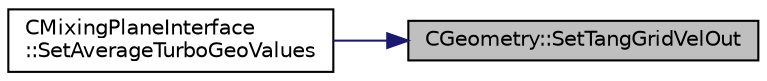 digraph "CGeometry::SetTangGridVelOut"
{
 // LATEX_PDF_SIZE
  edge [fontname="Helvetica",fontsize="10",labelfontname="Helvetica",labelfontsize="10"];
  node [fontname="Helvetica",fontsize="10",shape=record];
  rankdir="RL";
  Node1 [label="CGeometry::SetTangGridVelOut",height=0.2,width=0.4,color="black", fillcolor="grey75", style="filled", fontcolor="black",tooltip="Set the value of the outflow tangential velocity at each span."];
  Node1 -> Node2 [dir="back",color="midnightblue",fontsize="10",style="solid",fontname="Helvetica"];
  Node2 [label="CMixingPlaneInterface\l::SetAverageTurboGeoValues",height=0.2,width=0.4,color="black", fillcolor="white", style="filled",URL="$classCMixingPlaneInterface.html#ad579419f898e9f0088ccbec8f32c990f",tooltip="Store all the turboperformance in the solver in ZONE_0."];
}
